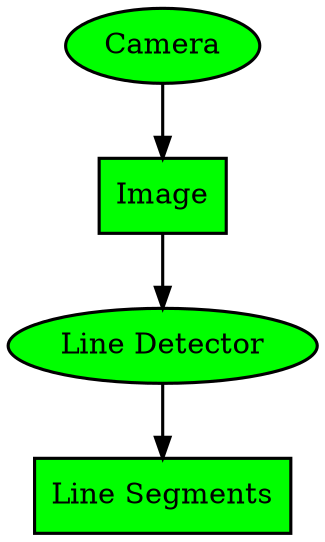 digraph D {
	fontname="sans";

	edge [penwidth=1.5,style=invis]
	node [penwidth=1.5]

	// Nodes
	node [shape=ellipse,style=invis,fillcolor=white];
	camera_node[label="Camera",fillcolor=green,style=filled];
	line_detector[label="Line Detector",fillcolor=green,style=filled];

	// Files
	node [shape=note,style=filled,fillcolor="",style=invis];

	// Topics
	node [shape=box,style=filled,fillcolor=white,style=invis];
	segment_list[label="Line Segments",fillcolor=green,style=filled];
	image_compressed[label="Image",fillcolor=green,style=filled];

	//Connection
	camera_node->image_compressed[style=""];
	image_compressed->line_detector[style=""];
	line_detector->segment_list[style=""];
}